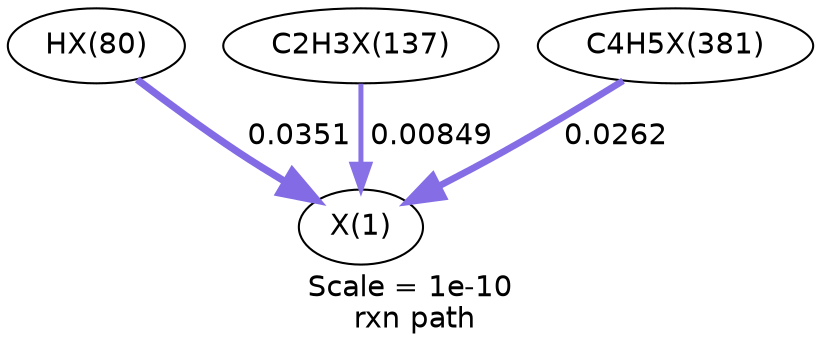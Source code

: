 digraph reaction_paths {
center=1;
s22 -> s20[fontname="Helvetica", style="setlinewidth(3.47)", arrowsize=1.74, color="0.7, 0.535, 0.9"
, label=" 0.0351"];
s23 -> s20[fontname="Helvetica", style="setlinewidth(2.4)", arrowsize=1.2, color="0.7, 0.508, 0.9"
, label=" 0.00849"];
s29 -> s20[fontname="Helvetica", style="setlinewidth(3.25)", arrowsize=1.62, color="0.7, 0.526, 0.9"
, label=" 0.0262"];
s20 [ fontname="Helvetica", label="X(1)"];
s22 [ fontname="Helvetica", label="HX(80)"];
s23 [ fontname="Helvetica", label="C2H3X(137)"];
s29 [ fontname="Helvetica", label="C4H5X(381)"];
 label = "Scale = 1e-10\l rxn path";
 fontname = "Helvetica";
}
